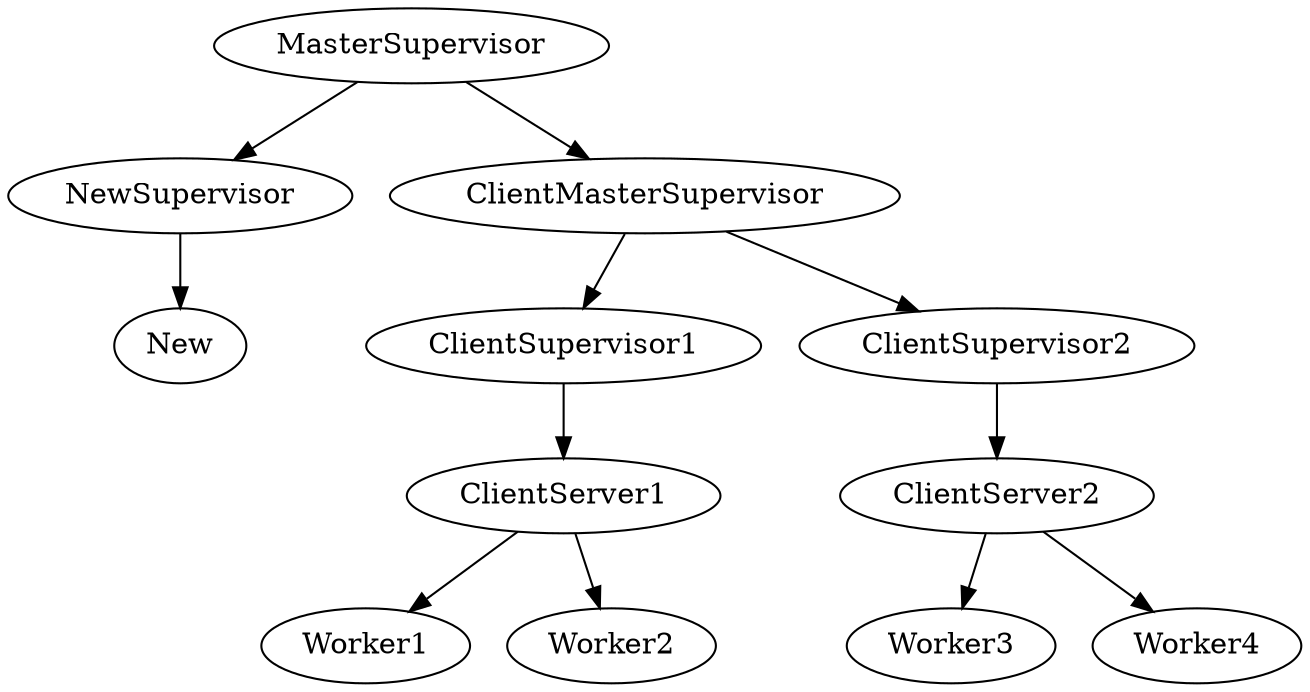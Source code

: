 digraph “datarace”{

MasterSupervisor -> NewSupervisor;
MasterSupervisor -> ClientMasterSupervisor;
ClientMasterSupervisor -> ClientSupervisor1;
ClientMasterSupervisor -> ClientSupervisor2;
ClientSupervisor1 -> ClientServer1;
ClientServer1 -> Worker1;
ClientServer1 -> Worker2;
ClientSupervisor2 -> ClientServer2;
ClientServer2 -> Worker3;
ClientServer2 -> Worker4;
NewSupervisor -> New;

}